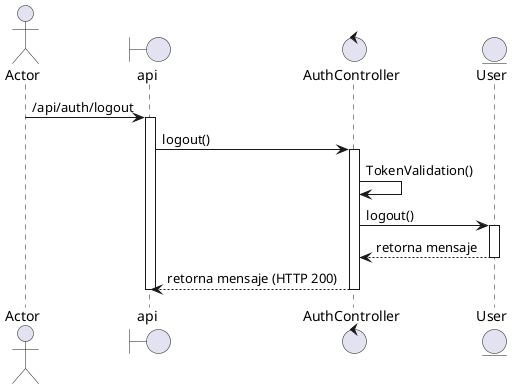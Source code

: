 @startuml logout

actor "Actor"
boundary "api"
control "AuthController"
entity "User"

"Actor" ->  "api" : /api/auth/logout
activate api
"api" ->  "AuthController" : logout()
activate AuthController
"AuthController" ->  "AuthController" : TokenValidation()
"AuthController" -> "User" : logout()
activate User 
"AuthController" <--  "User" : retorna mensaje
deactivate User
"api" <--  "AuthController" : retorna mensaje (HTTP 200)
deactivate AuthController
deactivate api
@enduml